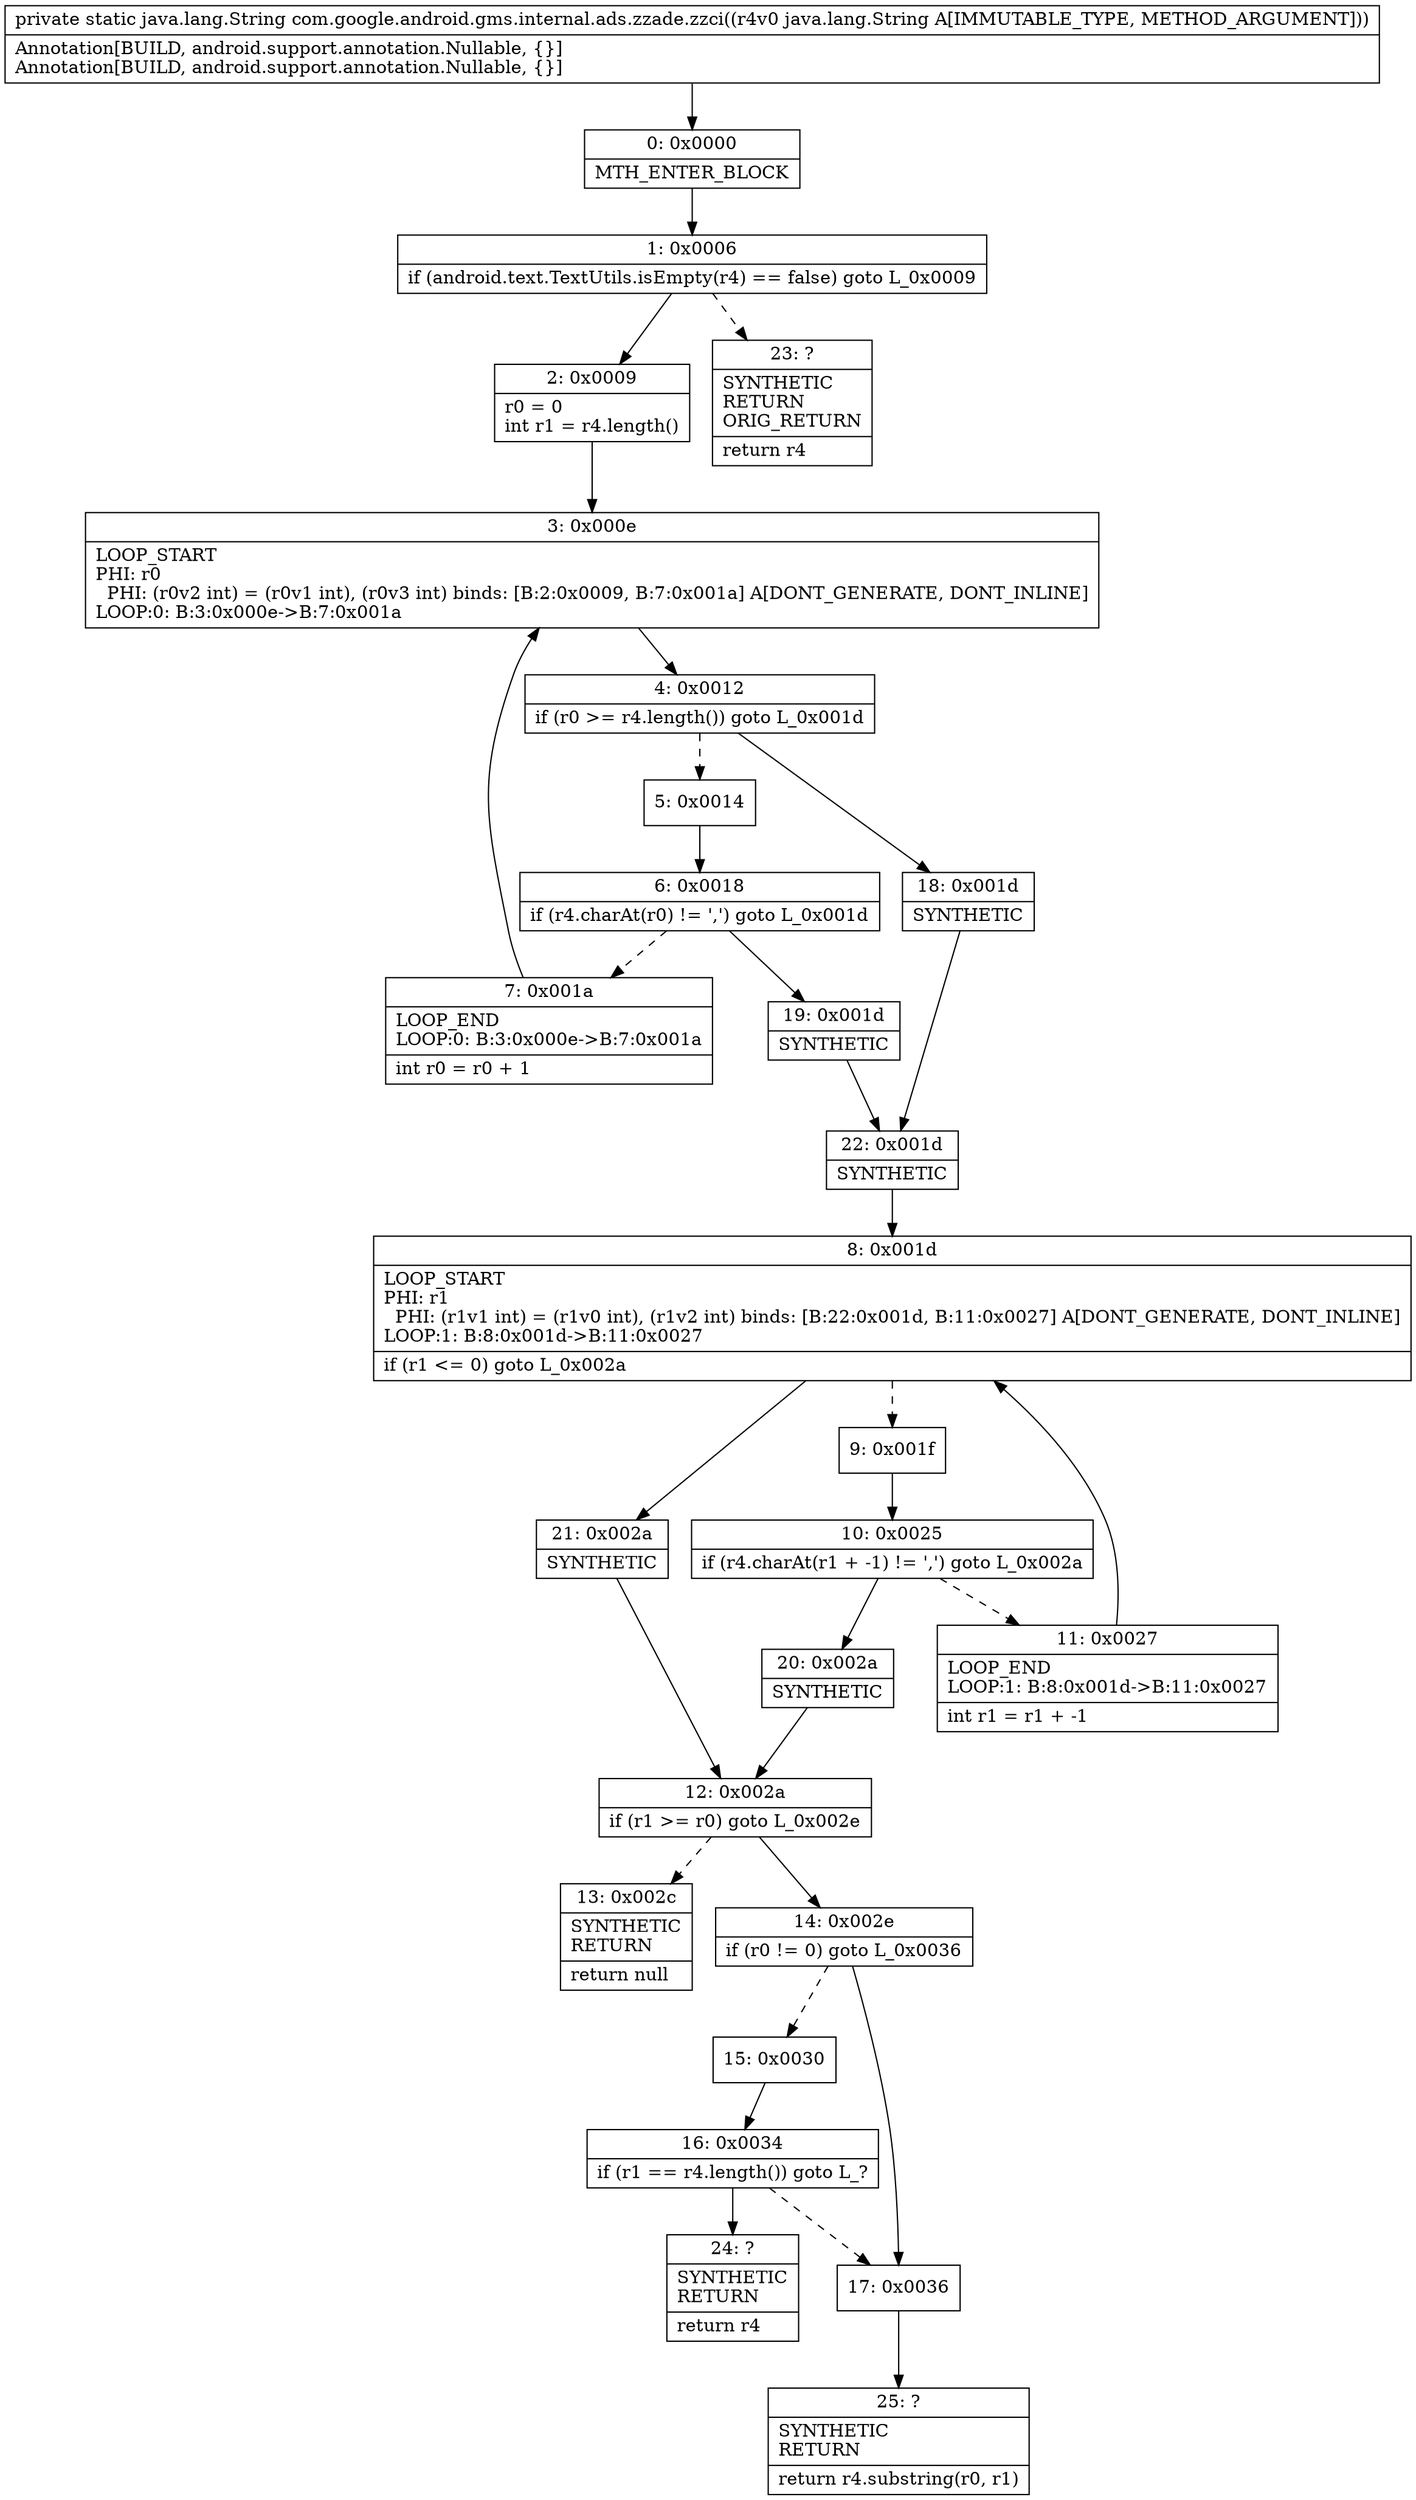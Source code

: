 digraph "CFG forcom.google.android.gms.internal.ads.zzade.zzci(Ljava\/lang\/String;)Ljava\/lang\/String;" {
Node_0 [shape=record,label="{0\:\ 0x0000|MTH_ENTER_BLOCK\l}"];
Node_1 [shape=record,label="{1\:\ 0x0006|if (android.text.TextUtils.isEmpty(r4) == false) goto L_0x0009\l}"];
Node_2 [shape=record,label="{2\:\ 0x0009|r0 = 0\lint r1 = r4.length()\l}"];
Node_3 [shape=record,label="{3\:\ 0x000e|LOOP_START\lPHI: r0 \l  PHI: (r0v2 int) = (r0v1 int), (r0v3 int) binds: [B:2:0x0009, B:7:0x001a] A[DONT_GENERATE, DONT_INLINE]\lLOOP:0: B:3:0x000e\-\>B:7:0x001a\l}"];
Node_4 [shape=record,label="{4\:\ 0x0012|if (r0 \>= r4.length()) goto L_0x001d\l}"];
Node_5 [shape=record,label="{5\:\ 0x0014}"];
Node_6 [shape=record,label="{6\:\ 0x0018|if (r4.charAt(r0) != ',') goto L_0x001d\l}"];
Node_7 [shape=record,label="{7\:\ 0x001a|LOOP_END\lLOOP:0: B:3:0x000e\-\>B:7:0x001a\l|int r0 = r0 + 1\l}"];
Node_8 [shape=record,label="{8\:\ 0x001d|LOOP_START\lPHI: r1 \l  PHI: (r1v1 int) = (r1v0 int), (r1v2 int) binds: [B:22:0x001d, B:11:0x0027] A[DONT_GENERATE, DONT_INLINE]\lLOOP:1: B:8:0x001d\-\>B:11:0x0027\l|if (r1 \<= 0) goto L_0x002a\l}"];
Node_9 [shape=record,label="{9\:\ 0x001f}"];
Node_10 [shape=record,label="{10\:\ 0x0025|if (r4.charAt(r1 + \-1) != ',') goto L_0x002a\l}"];
Node_11 [shape=record,label="{11\:\ 0x0027|LOOP_END\lLOOP:1: B:8:0x001d\-\>B:11:0x0027\l|int r1 = r1 + \-1\l}"];
Node_12 [shape=record,label="{12\:\ 0x002a|if (r1 \>= r0) goto L_0x002e\l}"];
Node_13 [shape=record,label="{13\:\ 0x002c|SYNTHETIC\lRETURN\l|return null\l}"];
Node_14 [shape=record,label="{14\:\ 0x002e|if (r0 != 0) goto L_0x0036\l}"];
Node_15 [shape=record,label="{15\:\ 0x0030}"];
Node_16 [shape=record,label="{16\:\ 0x0034|if (r1 == r4.length()) goto L_?\l}"];
Node_17 [shape=record,label="{17\:\ 0x0036}"];
Node_18 [shape=record,label="{18\:\ 0x001d|SYNTHETIC\l}"];
Node_19 [shape=record,label="{19\:\ 0x001d|SYNTHETIC\l}"];
Node_20 [shape=record,label="{20\:\ 0x002a|SYNTHETIC\l}"];
Node_21 [shape=record,label="{21\:\ 0x002a|SYNTHETIC\l}"];
Node_22 [shape=record,label="{22\:\ 0x001d|SYNTHETIC\l}"];
Node_23 [shape=record,label="{23\:\ ?|SYNTHETIC\lRETURN\lORIG_RETURN\l|return r4\l}"];
Node_24 [shape=record,label="{24\:\ ?|SYNTHETIC\lRETURN\l|return r4\l}"];
Node_25 [shape=record,label="{25\:\ ?|SYNTHETIC\lRETURN\l|return r4.substring(r0, r1)\l}"];
MethodNode[shape=record,label="{private static java.lang.String com.google.android.gms.internal.ads.zzade.zzci((r4v0 java.lang.String A[IMMUTABLE_TYPE, METHOD_ARGUMENT]))  | Annotation[BUILD, android.support.annotation.Nullable, \{\}]\lAnnotation[BUILD, android.support.annotation.Nullable, \{\}]\l}"];
MethodNode -> Node_0;
Node_0 -> Node_1;
Node_1 -> Node_2;
Node_1 -> Node_23[style=dashed];
Node_2 -> Node_3;
Node_3 -> Node_4;
Node_4 -> Node_5[style=dashed];
Node_4 -> Node_18;
Node_5 -> Node_6;
Node_6 -> Node_7[style=dashed];
Node_6 -> Node_19;
Node_7 -> Node_3;
Node_8 -> Node_9[style=dashed];
Node_8 -> Node_21;
Node_9 -> Node_10;
Node_10 -> Node_11[style=dashed];
Node_10 -> Node_20;
Node_11 -> Node_8;
Node_12 -> Node_13[style=dashed];
Node_12 -> Node_14;
Node_14 -> Node_15[style=dashed];
Node_14 -> Node_17;
Node_15 -> Node_16;
Node_16 -> Node_17[style=dashed];
Node_16 -> Node_24;
Node_17 -> Node_25;
Node_18 -> Node_22;
Node_19 -> Node_22;
Node_20 -> Node_12;
Node_21 -> Node_12;
Node_22 -> Node_8;
}

